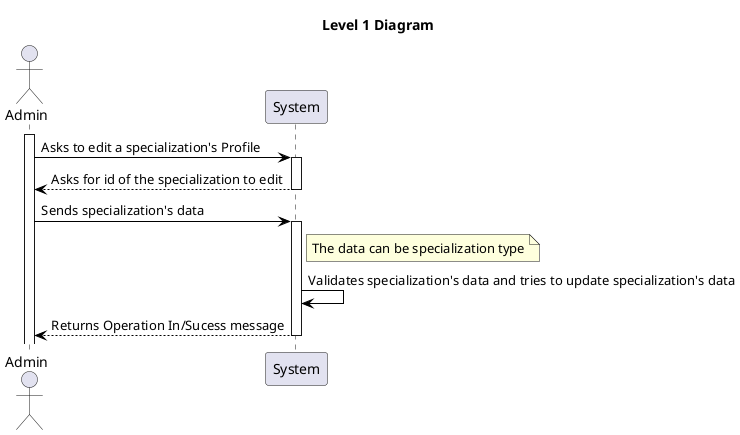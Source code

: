 @startuml level_1

title Level 1 Diagram

hide empty members
'skinparam Linetype ortho

skinparam class {
    BackgroundColor<<valueObject>> #D6EAF8
    BackgroundColor<<root>> #FDEBD0
    BackgroundColor<<service>> #D1F2EB
    BackgroundColor #FEF9E7
    ArrowColor Black
}

skinparam package {
    BackgroundColor #EBF5FB
}

actor Admin as A

activate A
A -> System: Asks to edit a specialization's Profile
activate System
System --> A: Asks for id of the specialization to edit
deactivate System
A -> System: Sends specialization's data
note right of System: The data can be specialization type
activate System
System -> System: Validates specialization's data and tries to update specialization's data
System --> A: Returns Operation In/Sucess message
deactivate System


@enduml